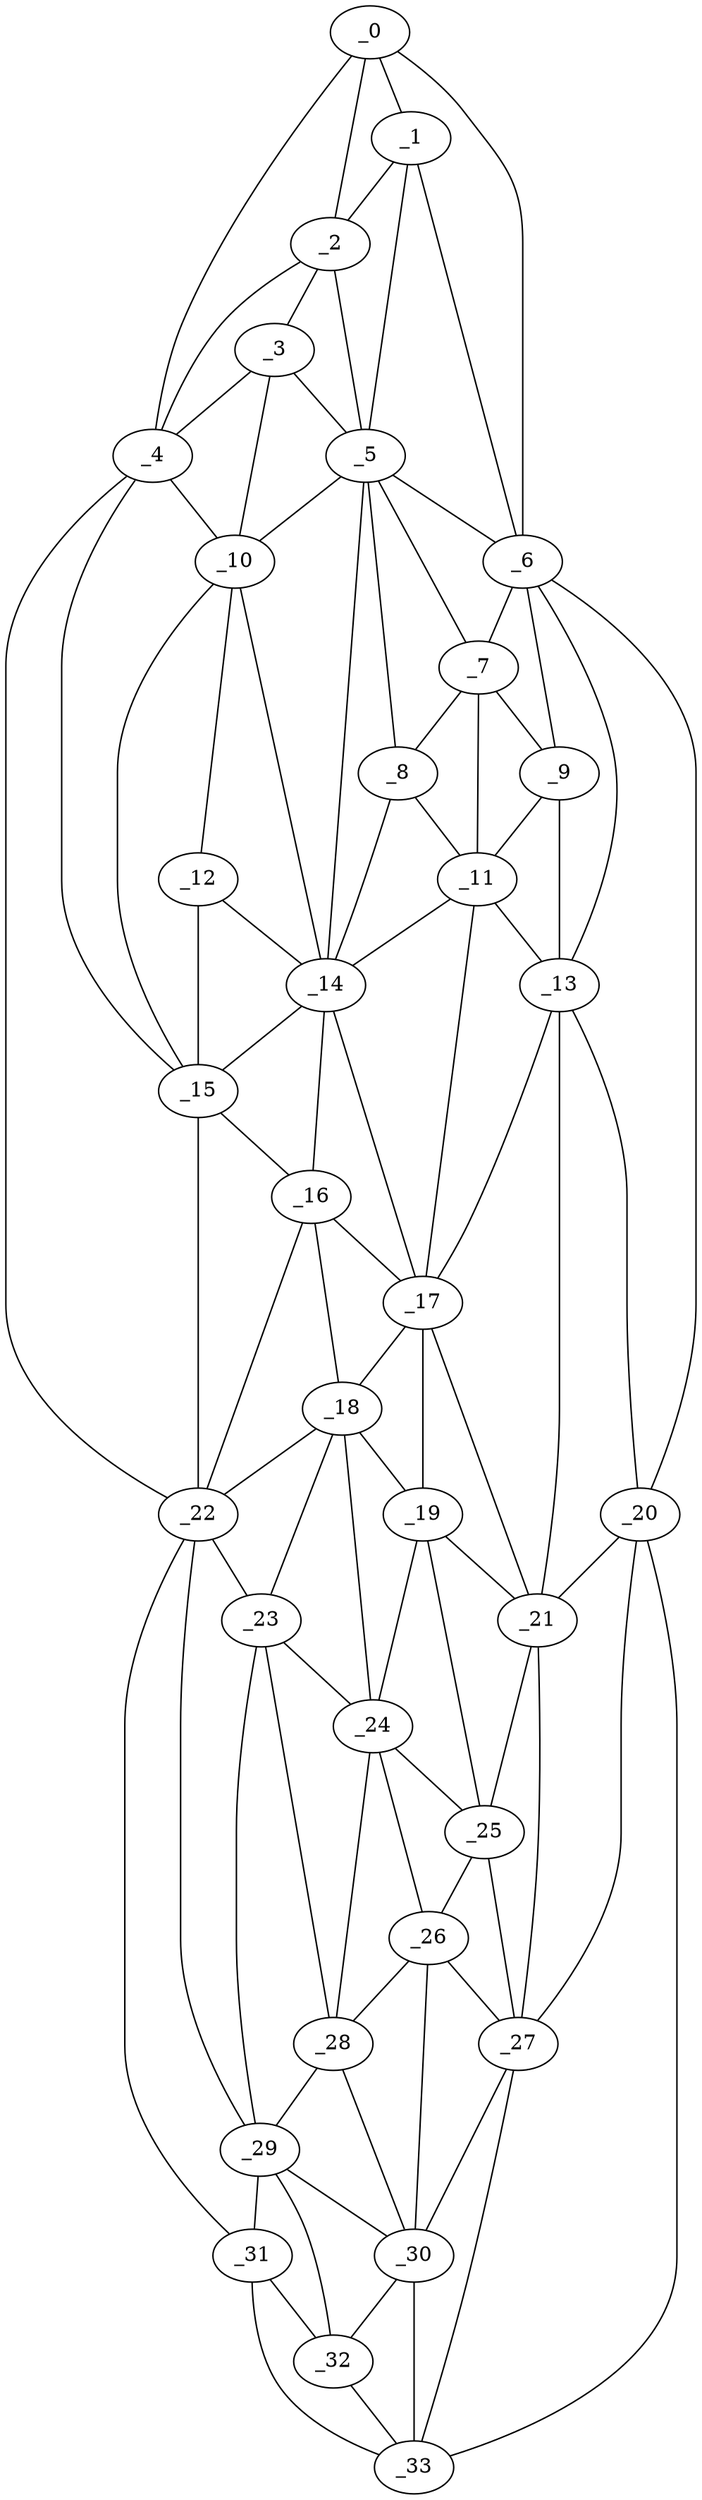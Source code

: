 graph "obj46__30.gxl" {
	_0	 [x=3,
		y=51];
	_1	 [x=17,
		y=49];
	_0 -- _1	 [valence=2];
	_2	 [x=27,
		y=44];
	_0 -- _2	 [valence=1];
	_4	 [x=46,
		y=36];
	_0 -- _4	 [valence=1];
	_6	 [x=49,
		y=84];
	_0 -- _6	 [valence=1];
	_1 -- _2	 [valence=2];
	_5	 [x=47,
		y=62];
	_1 -- _5	 [valence=2];
	_1 -- _6	 [valence=2];
	_3	 [x=38,
		y=44];
	_2 -- _3	 [valence=2];
	_2 -- _4	 [valence=2];
	_2 -- _5	 [valence=2];
	_3 -- _4	 [valence=1];
	_3 -- _5	 [valence=1];
	_10	 [x=58,
		y=44];
	_3 -- _10	 [valence=2];
	_4 -- _10	 [valence=1];
	_15	 [x=70,
		y=45];
	_4 -- _15	 [valence=2];
	_22	 [x=98,
		y=44];
	_4 -- _22	 [valence=1];
	_5 -- _6	 [valence=1];
	_7	 [x=51,
		y=73];
	_5 -- _7	 [valence=2];
	_8	 [x=54,
		y=67];
	_5 -- _8	 [valence=2];
	_5 -- _10	 [valence=2];
	_14	 [x=68,
		y=58];
	_5 -- _14	 [valence=2];
	_6 -- _7	 [valence=2];
	_9	 [x=56,
		y=84];
	_6 -- _9	 [valence=1];
	_13	 [x=65,
		y=86];
	_6 -- _13	 [valence=2];
	_20	 [x=94,
		y=93];
	_6 -- _20	 [valence=1];
	_7 -- _8	 [valence=2];
	_7 -- _9	 [valence=1];
	_11	 [x=64,
		y=68];
	_7 -- _11	 [valence=2];
	_8 -- _11	 [valence=2];
	_8 -- _14	 [valence=2];
	_9 -- _11	 [valence=2];
	_9 -- _13	 [valence=2];
	_12	 [x=65,
		y=46];
	_10 -- _12	 [valence=2];
	_10 -- _14	 [valence=1];
	_10 -- _15	 [valence=2];
	_11 -- _13	 [valence=1];
	_11 -- _14	 [valence=2];
	_17	 [x=80,
		y=62];
	_11 -- _17	 [valence=1];
	_12 -- _14	 [valence=1];
	_12 -- _15	 [valence=2];
	_13 -- _17	 [valence=2];
	_13 -- _20	 [valence=1];
	_21	 [x=95,
		y=77];
	_13 -- _21	 [valence=2];
	_14 -- _15	 [valence=2];
	_16	 [x=80,
		y=54];
	_14 -- _16	 [valence=2];
	_14 -- _17	 [valence=2];
	_15 -- _16	 [valence=1];
	_15 -- _22	 [valence=1];
	_16 -- _17	 [valence=2];
	_18	 [x=91,
		y=56];
	_16 -- _18	 [valence=2];
	_16 -- _22	 [valence=2];
	_17 -- _18	 [valence=1];
	_19	 [x=93,
		y=68];
	_17 -- _19	 [valence=2];
	_17 -- _21	 [valence=1];
	_18 -- _19	 [valence=2];
	_18 -- _22	 [valence=1];
	_23	 [x=98,
		y=51];
	_18 -- _23	 [valence=2];
	_24	 [x=102,
		y=66];
	_18 -- _24	 [valence=2];
	_19 -- _21	 [valence=2];
	_19 -- _24	 [valence=2];
	_25	 [x=103,
		y=71];
	_19 -- _25	 [valence=1];
	_20 -- _21	 [valence=1];
	_27	 [x=111,
		y=79];
	_20 -- _27	 [valence=1];
	_33	 [x=127,
		y=73];
	_20 -- _33	 [valence=1];
	_21 -- _25	 [valence=2];
	_21 -- _27	 [valence=2];
	_22 -- _23	 [valence=2];
	_29	 [x=119,
		y=56];
	_22 -- _29	 [valence=2];
	_31	 [x=126,
		y=49];
	_22 -- _31	 [valence=1];
	_23 -- _24	 [valence=2];
	_28	 [x=113,
		y=60];
	_23 -- _28	 [valence=1];
	_23 -- _29	 [valence=2];
	_24 -- _25	 [valence=1];
	_26	 [x=109,
		y=70];
	_24 -- _26	 [valence=1];
	_24 -- _28	 [valence=2];
	_25 -- _26	 [valence=2];
	_25 -- _27	 [valence=1];
	_26 -- _27	 [valence=1];
	_26 -- _28	 [valence=2];
	_30	 [x=119,
		y=65];
	_26 -- _30	 [valence=1];
	_27 -- _30	 [valence=2];
	_27 -- _33	 [valence=1];
	_28 -- _29	 [valence=2];
	_28 -- _30	 [valence=2];
	_29 -- _30	 [valence=1];
	_29 -- _31	 [valence=1];
	_32	 [x=126,
		y=57];
	_29 -- _32	 [valence=2];
	_30 -- _32	 [valence=2];
	_30 -- _33	 [valence=2];
	_31 -- _32	 [valence=1];
	_31 -- _33	 [valence=1];
	_32 -- _33	 [valence=1];
}
